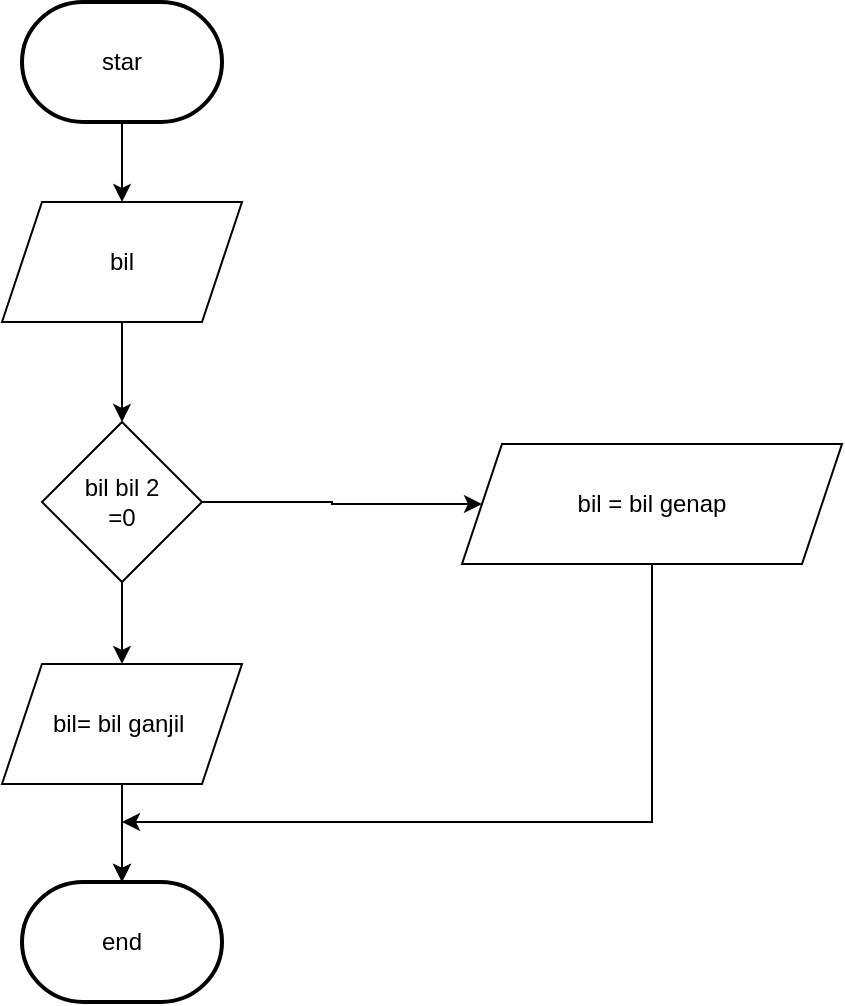 <mxfile version="22.0.8" type="github" pages="2">
  <diagram name="Page-1" id="K6n3lDhp87YlzvS6EINz">
    <mxGraphModel dx="857" dy="349" grid="1" gridSize="10" guides="1" tooltips="1" connect="1" arrows="1" fold="1" page="1" pageScale="1" pageWidth="850" pageHeight="1100" math="0" shadow="0">
      <root>
        <mxCell id="0" />
        <mxCell id="1" parent="0" />
        <mxCell id="pWe8uqLpT7956_WyL392-7" value="" style="edgeStyle=orthogonalEdgeStyle;rounded=0;orthogonalLoop=1;jettySize=auto;html=1;" edge="1" parent="1" source="pWe8uqLpT7956_WyL392-1" target="pWe8uqLpT7956_WyL392-2">
          <mxGeometry relative="1" as="geometry" />
        </mxCell>
        <mxCell id="pWe8uqLpT7956_WyL392-1" value="star" style="strokeWidth=2;html=1;shape=mxgraph.flowchart.terminator;whiteSpace=wrap;" vertex="1" parent="1">
          <mxGeometry x="410" y="10" width="100" height="60" as="geometry" />
        </mxCell>
        <mxCell id="pWe8uqLpT7956_WyL392-8" value="" style="edgeStyle=orthogonalEdgeStyle;rounded=0;orthogonalLoop=1;jettySize=auto;html=1;" edge="1" parent="1" source="pWe8uqLpT7956_WyL392-2" target="pWe8uqLpT7956_WyL392-3">
          <mxGeometry relative="1" as="geometry" />
        </mxCell>
        <mxCell id="pWe8uqLpT7956_WyL392-2" value="bil" style="shape=parallelogram;perimeter=parallelogramPerimeter;whiteSpace=wrap;html=1;fixedSize=1;" vertex="1" parent="1">
          <mxGeometry x="400" y="110" width="120" height="60" as="geometry" />
        </mxCell>
        <mxCell id="pWe8uqLpT7956_WyL392-9" value="" style="edgeStyle=orthogonalEdgeStyle;rounded=0;orthogonalLoop=1;jettySize=auto;html=1;" edge="1" parent="1" source="pWe8uqLpT7956_WyL392-3" target="pWe8uqLpT7956_WyL392-4">
          <mxGeometry relative="1" as="geometry" />
        </mxCell>
        <mxCell id="pWe8uqLpT7956_WyL392-14" value="" style="edgeStyle=orthogonalEdgeStyle;rounded=0;orthogonalLoop=1;jettySize=auto;html=1;entryX=0;entryY=0.5;entryDx=0;entryDy=0;" edge="1" parent="1" source="pWe8uqLpT7956_WyL392-3" target="pWe8uqLpT7956_WyL392-6">
          <mxGeometry relative="1" as="geometry">
            <mxPoint x="580" y="260" as="targetPoint" />
          </mxGeometry>
        </mxCell>
        <mxCell id="pWe8uqLpT7956_WyL392-3" value="bil bil 2&lt;br&gt;=0" style="rhombus;whiteSpace=wrap;html=1;" vertex="1" parent="1">
          <mxGeometry x="420" y="220" width="80" height="80" as="geometry" />
        </mxCell>
        <mxCell id="pWe8uqLpT7956_WyL392-10" value="" style="edgeStyle=orthogonalEdgeStyle;rounded=0;orthogonalLoop=1;jettySize=auto;html=1;" edge="1" parent="1" source="pWe8uqLpT7956_WyL392-4" target="pWe8uqLpT7956_WyL392-5">
          <mxGeometry relative="1" as="geometry" />
        </mxCell>
        <mxCell id="pWe8uqLpT7956_WyL392-17" value="" style="edgeStyle=orthogonalEdgeStyle;rounded=0;orthogonalLoop=1;jettySize=auto;html=1;" edge="1" parent="1" source="pWe8uqLpT7956_WyL392-4" target="pWe8uqLpT7956_WyL392-5">
          <mxGeometry relative="1" as="geometry" />
        </mxCell>
        <mxCell id="pWe8uqLpT7956_WyL392-4" value="bil= bil ganjil&amp;nbsp;" style="shape=parallelogram;perimeter=parallelogramPerimeter;whiteSpace=wrap;html=1;fixedSize=1;" vertex="1" parent="1">
          <mxGeometry x="400" y="341" width="120" height="60" as="geometry" />
        </mxCell>
        <mxCell id="pWe8uqLpT7956_WyL392-5" value="end" style="strokeWidth=2;html=1;shape=mxgraph.flowchart.terminator;whiteSpace=wrap;" vertex="1" parent="1">
          <mxGeometry x="410" y="450" width="100" height="60" as="geometry" />
        </mxCell>
        <mxCell id="pWe8uqLpT7956_WyL392-16" value="" style="edgeStyle=orthogonalEdgeStyle;rounded=0;orthogonalLoop=1;jettySize=auto;html=1;" edge="1" parent="1" source="pWe8uqLpT7956_WyL392-6">
          <mxGeometry relative="1" as="geometry">
            <mxPoint x="460" y="420" as="targetPoint" />
            <Array as="points">
              <mxPoint x="725" y="420" />
              <mxPoint x="461" y="420" />
            </Array>
          </mxGeometry>
        </mxCell>
        <mxCell id="pWe8uqLpT7956_WyL392-6" value="bil = bil genap" style="shape=parallelogram;perimeter=parallelogramPerimeter;whiteSpace=wrap;html=1;fixedSize=1;" vertex="1" parent="1">
          <mxGeometry x="630" y="231" width="190" height="60" as="geometry" />
        </mxCell>
      </root>
    </mxGraphModel>
  </diagram>
  <diagram id="vS4-UnUp1oTrWuoierMz" name="Page-2">
    <mxGraphModel dx="857" dy="349" grid="1" gridSize="10" guides="1" tooltips="1" connect="1" arrows="1" fold="1" page="1" pageScale="1" pageWidth="850" pageHeight="1100" math="0" shadow="0">
      <root>
        <mxCell id="0" />
        <mxCell id="1" parent="0" />
        <mxCell id="1KGfNLxNnVigeUTRr8GT-1" value="" style="edgeStyle=orthogonalEdgeStyle;rounded=0;orthogonalLoop=1;jettySize=auto;html=1;" edge="1" parent="1" source="1KGfNLxNnVigeUTRr8GT-2" target="1KGfNLxNnVigeUTRr8GT-4">
          <mxGeometry relative="1" as="geometry" />
        </mxCell>
        <mxCell id="1KGfNLxNnVigeUTRr8GT-2" value="star" style="strokeWidth=2;html=1;shape=mxgraph.flowchart.terminator;whiteSpace=wrap;" vertex="1" parent="1">
          <mxGeometry x="410" y="10" width="100" height="60" as="geometry" />
        </mxCell>
        <mxCell id="1KGfNLxNnVigeUTRr8GT-3" value="" style="edgeStyle=orthogonalEdgeStyle;rounded=0;orthogonalLoop=1;jettySize=auto;html=1;" edge="1" parent="1" source="1KGfNLxNnVigeUTRr8GT-4">
          <mxGeometry relative="1" as="geometry">
            <mxPoint x="460" y="220" as="targetPoint" />
          </mxGeometry>
        </mxCell>
        <mxCell id="1KGfNLxNnVigeUTRr8GT-4" value="Lo&lt;br&gt;phr = 3,14&lt;br&gt;r" style="shape=parallelogram;perimeter=parallelogramPerimeter;whiteSpace=wrap;html=1;fixedSize=1;" vertex="1" parent="1">
          <mxGeometry x="400" y="110" width="120" height="60" as="geometry" />
        </mxCell>
        <mxCell id="1KGfNLxNnVigeUTRr8GT-5" value="" style="edgeStyle=orthogonalEdgeStyle;rounded=0;orthogonalLoop=1;jettySize=auto;html=1;exitX=0.5;exitY=1;exitDx=0;exitDy=0;" edge="1" parent="1" source="3Q8-gl4EkgIwH_QiVrvY-1" target="1KGfNLxNnVigeUTRr8GT-10">
          <mxGeometry relative="1" as="geometry">
            <mxPoint x="460" y="300" as="sourcePoint" />
          </mxGeometry>
        </mxCell>
        <mxCell id="1KGfNLxNnVigeUTRr8GT-8" value="" style="edgeStyle=orthogonalEdgeStyle;rounded=0;orthogonalLoop=1;jettySize=auto;html=1;" edge="1" parent="1" source="1KGfNLxNnVigeUTRr8GT-10" target="1KGfNLxNnVigeUTRr8GT-11">
          <mxGeometry relative="1" as="geometry" />
        </mxCell>
        <mxCell id="1KGfNLxNnVigeUTRr8GT-9" value="" style="edgeStyle=orthogonalEdgeStyle;rounded=0;orthogonalLoop=1;jettySize=auto;html=1;" edge="1" parent="1" source="1KGfNLxNnVigeUTRr8GT-10" target="1KGfNLxNnVigeUTRr8GT-11">
          <mxGeometry relative="1" as="geometry" />
        </mxCell>
        <mxCell id="1KGfNLxNnVigeUTRr8GT-10" value="Lo" style="shape=parallelogram;perimeter=parallelogramPerimeter;whiteSpace=wrap;html=1;fixedSize=1;" vertex="1" parent="1">
          <mxGeometry x="400" y="341" width="120" height="60" as="geometry" />
        </mxCell>
        <mxCell id="1KGfNLxNnVigeUTRr8GT-11" value="end" style="strokeWidth=2;html=1;shape=mxgraph.flowchart.terminator;whiteSpace=wrap;" vertex="1" parent="1">
          <mxGeometry x="410" y="450" width="100" height="60" as="geometry" />
        </mxCell>
        <mxCell id="3Q8-gl4EkgIwH_QiVrvY-1" value="Lo = phr x r x r" style="rounded=0;whiteSpace=wrap;html=1;" vertex="1" parent="1">
          <mxGeometry x="400" y="220" width="120" height="60" as="geometry" />
        </mxCell>
      </root>
    </mxGraphModel>
  </diagram>
</mxfile>
